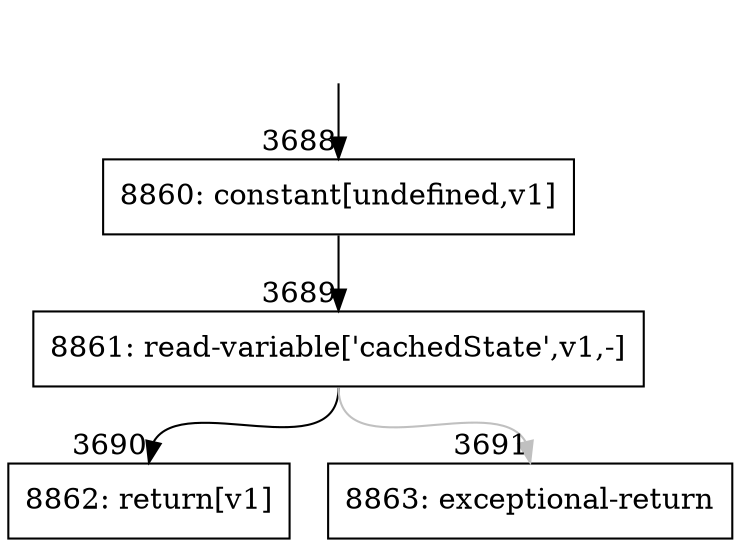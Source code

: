 digraph {
rankdir="TD"
BB_entry304[shape=none,label=""];
BB_entry304 -> BB3688 [tailport=s, headport=n, headlabel="    3688"]
BB3688 [shape=record label="{8860: constant[undefined,v1]}" ] 
BB3688 -> BB3689 [tailport=s, headport=n, headlabel="      3689"]
BB3689 [shape=record label="{8861: read-variable['cachedState',v1,-]}" ] 
BB3689 -> BB3690 [tailport=s, headport=n, headlabel="      3690"]
BB3689 -> BB3691 [tailport=s, headport=n, color=gray, headlabel="      3691"]
BB3690 [shape=record label="{8862: return[v1]}" ] 
BB3691 [shape=record label="{8863: exceptional-return}" ] 
//#$~ 5529
}
